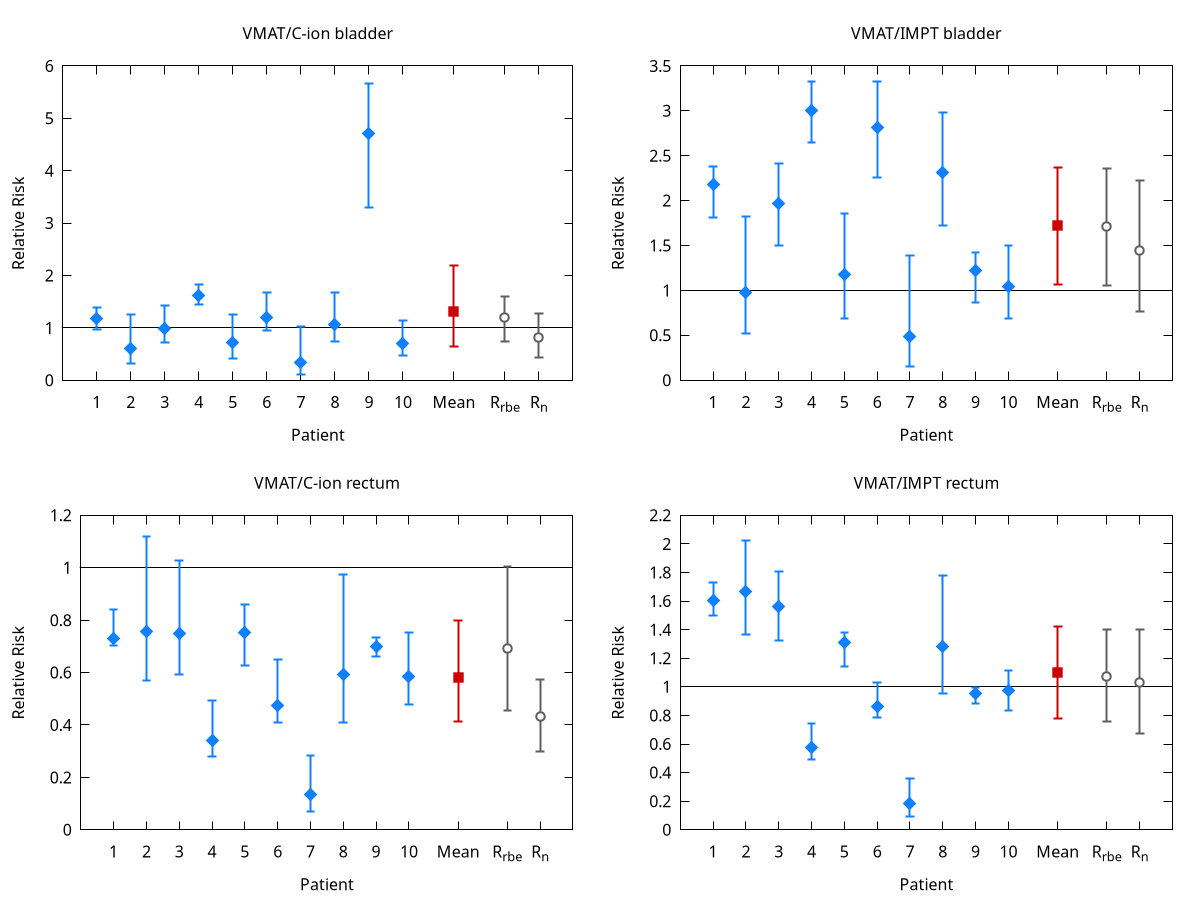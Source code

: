 set terminal postscript eps color enhanced dashed size 16cm,12cm
set output "per_patient_plot.eps"
set multiplot layout 2,2 columnsfirst downwards
set ylabel "Relative Risk"
set xlabel "Patient"
#set xrange [0:15]
#set yrange [0:6]
set xtics ("1" 1, "2" 2, "3" 3, "4" 4, "5" 5, "6" 6, "7" 7, "8" 8, "9" 9, "10" 10, "Mean" 11.5, "R_{rbe}" 13, "R_n" 14)

set title "VMAT/C-ion bladder"
plot "-" using 1:2 with line lt 3 lw 1 lc rgb "#000000" notitle, \
     "-" using 1:2:3:4 with errorbars lt 1 lw 2 pt 13 ps 1.8 lc rgb "#1080FF" notitle, \
     "-" using 1:2:3:4 with errorbars lt 1 lw 2 pt 5 ps 1.4 lc rgb "#CE0000" notitle, \
     "-" using 1:2:3:4 with errorbars lt 1 lw 2 pt 6 ps 1.4 lc rgb "#5F5F5F" notitle
        0       1
        15      1
EOF
        1       1.171645778     0.961413018     1.394799109
        2       0.604246864     0.312390561     1.248998076
        3       0.988786061     0.724358007     1.418965072
        4       1.624472965     1.438678692     1.826082772
        5       0.714958052     0.415706964     1.254621617
        6       1.198187562     0.946193671     1.668772585
        7       0.333572754     0.101592780     1.021343314
        8       1.063671254     0.746502158     1.677268075
        9       4.707986164     3.293797052     5.655876101
        10      0.711300908     0.466789412     1.144087787

EOF
        11.5    1.3118837       0.6505619       2.1848833
EOF
        13      1.19138122      0.742120694     1.60496705
        14      0.818930211     0.434227531     1.2823225
EOF

set title "VMAT/C-ion rectum"
plot "-" using 1:2 with line lt 3 lw 1 lc rgb "#000000" notitle, \
     "-" using 1:2:3:4 with errorbars lt 1 lw 2 pt 13 ps 1.8 lc rgb "#1080FF" notitle, \
     "-" using 1:2:3:4 with errorbars lt 1 lw 2 pt 5 ps 1.4 lc rgb "#CE0000" notitle, \
     "-" using 1:2:3:4 with errorbars lt 1 lw 2 pt 6 ps 1.4 lc rgb "#5F5F5F" notitle
        0       1
        15      1
EOF
        1       0.731211612     0.704569515     0.842373933
        2       0.755719433     0.568080745     1.118121185
        3       0.748155656     0.592323138     1.028420393
        4       0.341391034     0.281488683     0.493427448
        5       0.752358919     0.627301135     0.859249171
        6       0.475063482     0.410892189     0.649106292
        7       0.136445525     0.068345431     0.282798611
        8       0.593259324     0.407947289     0.975271154
        9       0.700134932     0.661364996     0.734153826
        10      0.584453383     0.479882228     0.754444698
EOF
        11.5    0.5817372       0.4129403       0.7991492
EOF
        13      0.691522274     0.456031126     1.00349199
        14      0.433118198     0.299480126     0.572087099
EOF

set title "VMAT/IMPT bladder"
plot "-" using 1:2 with line lt 3 lw 1 lc rgb "#000000" notitle, \
     "-" using 1:2:3:4 with errorbars lt 1 lw 2 pt 13 ps 1.8 lc rgb "#1080FF" notitle, \
     "-" using 1:2:3:4 with errorbars lt 1 lw 2 pt 5 ps 1.4 lc rgb "#CE0000" notitle, \
     "-" using 1:2:3:4 with errorbars lt 1 lw 2 pt 6 ps 1.4 lc rgb "#5F5F5F" notitle
        0       1
        15      1
EOF
        1       2.183086905     1.812047142     2.377832054
        2       0.974569024     0.518517680     1.820262433
        3       1.972346324     1.498271617     2.416930492
        4       3.001395504     2.649911528     3.331453128
        5       1.172478488     0.685117361     1.853291487
        6       2.817014904     2.256998818     3.331149334
        7       0.492619711     0.155769388     1.385824767
        8       2.309263426     1.720686034     2.982674746
        9       1.222529947     0.864555791     1.423381843
        10      1.047480551     0.693279665     1.505378340
EOF
        11.5    1.7191894       1.0638891       2.3668484
EOF
        13      1.70656419      1.0524295       2.35775285
        14      1.44391866      0.762823452     2.22061246
EOF

set title "VMAT/IMPT rectum"
plot "-" using 1:2 with line lt 3 lw 1 lc rgb "#000000" notitle, \
     "-" using 1:2:3:4 with errorbars lt 1 lw 2 pt 13 ps 1.8 lc rgb "#1080FF" notitle, \
     "-" using 1:2:3:4 with errorbars lt 1 lw 2 pt 5 ps 1.4 lc rgb "#CE0000" notitle, \
     "-" using 1:2:3:4 with errorbars lt 1 lw 2 pt 6 ps 1.4 lc rgb "#5F5F5F" notitle
        0       1
        15      1
EOF
        1       1.602046599     1.496764648     1.733400791
        2       1.667402242     1.364943901     2.020864632
        3       1.565453852     1.321213085     1.804709332
        4       0.575080612     0.492440283     0.743089466
        5       1.307116713     1.142305598     1.377834874
        6       0.865952338     0.782636229     1.027425695
        7       0.182971973     0.094254371     0.359495367
        8       1.282696740     0.953735923     1.782552448
        9       0.953971999     0.883230427     0.992639503
        10      0.974469762     0.834651001     1.116190719
EOF
        11.5    1.0981823       0.7773345       1.4253127
EOF
        13      1.0745199       0.757330632     1.40408845
        14      1.0305244       0.676997974     1.40034721
EOF
